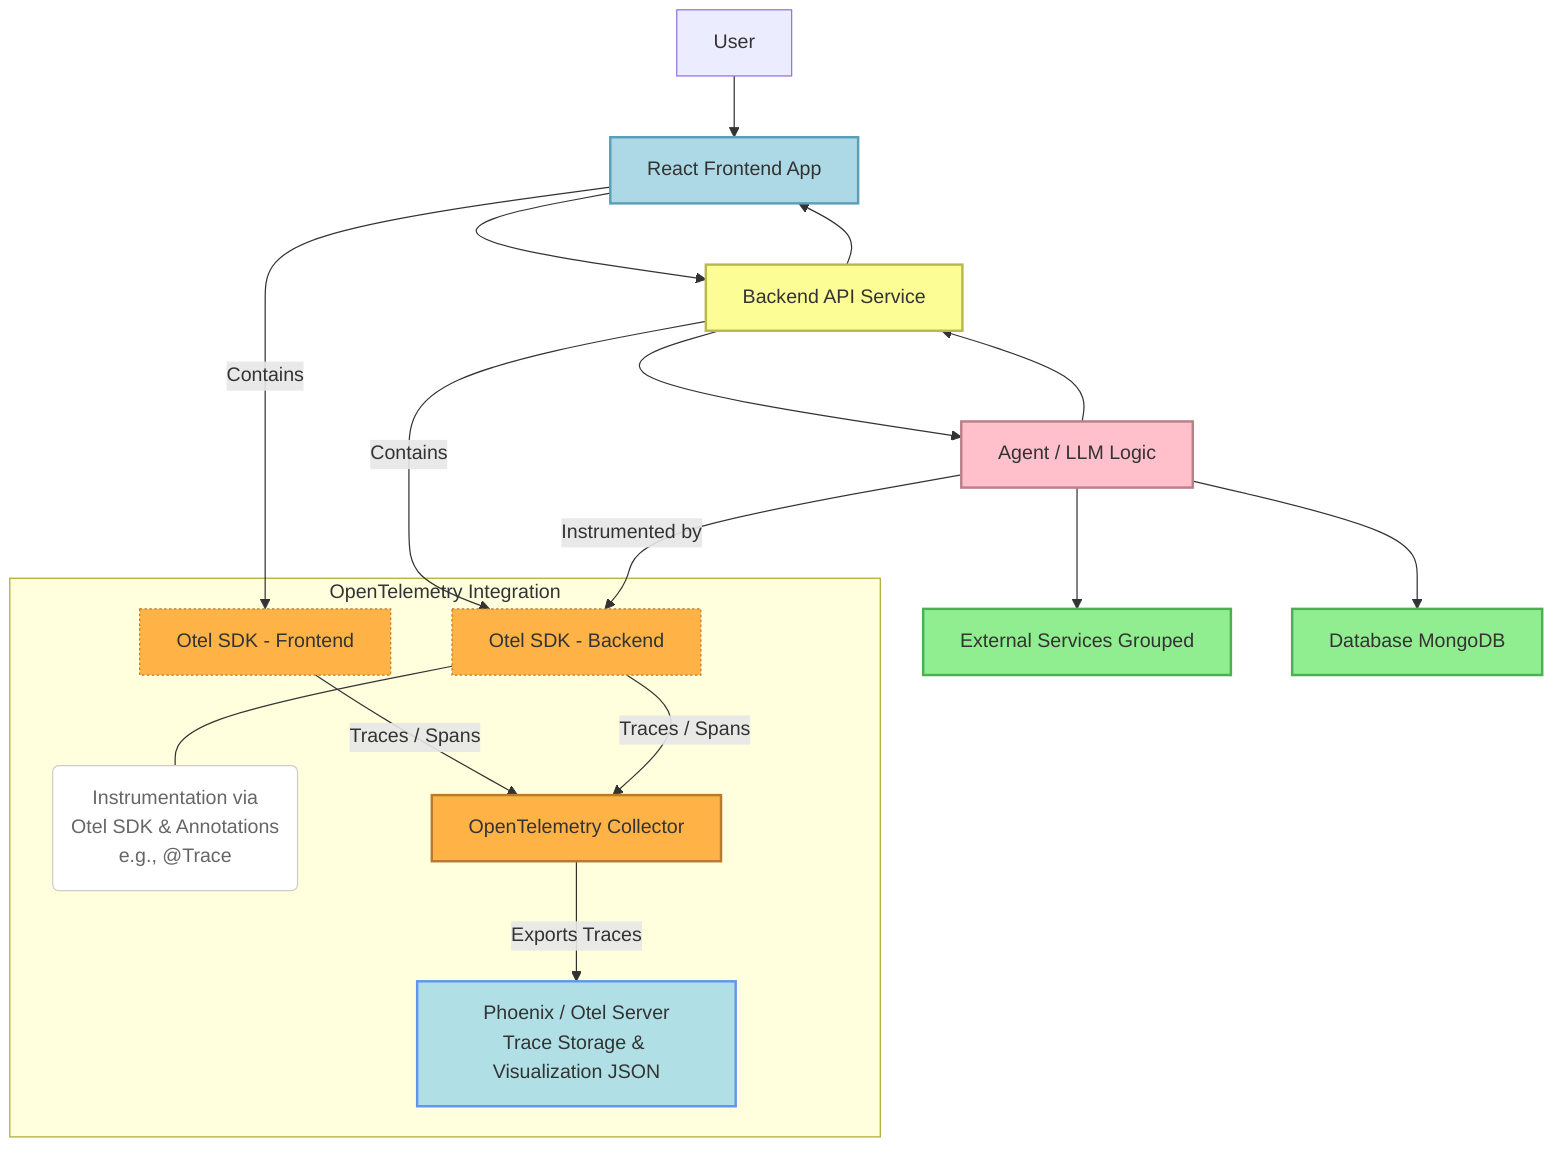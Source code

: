 ---
config:
  flowchart:
    curve: basis
---
%%{
  init: {
    'theme': 'base',
    'themeVariables': {
      'fontFamily': 'Comic Sans MS, cursive',
      'fontSize': '16px',
      'primaryColor': '#FDFD96',        # Light Yellow Backend
      'nodeBorder': '#383838',
      'lineColor': '#555',
      'primaryTextColor': '#333',
      'secondaryColor': '#ADD8E6',      # Light Blue Frontend
      'tertiaryColor': '#FFC0CB',       # Pink Agent Logic
      'quadraryColor': '#90EE90',       # Light Green External/DB
      'quinaryColor': '#FFB347',        # Light Orange Otel Components
      'senaryColor': '#B0E0E6'         # Powder Blue Tracing Backend
    }
  }
}%%

graph TD;

    %% Define Styles
    classDef appComponentStyle fill:#FDFD96,stroke:#B8B84E,stroke-width:2px;
    classDef frontendStyle fill:#ADD8E6,stroke:#5A9FB8,stroke-width:2px;
    classDef agentStyle fill:#FFC0CB,stroke:#B88088,stroke-width:2px;
    classDef externalDbStyle fill:#90EE90,stroke:#4CAF50,stroke-width:2px;
    classDef otelSdkStyle fill:#FFB347,stroke:#B87A30,stroke-width:1px,stroke-dasharray: 2 2; 
    classDef otelCollectorStyle fill:#FFB347,stroke:#B87A30,stroke-width:2px;
    classDef tracingBackendStyle fill:#B0E0E6,stroke:#6495ED,stroke-width:2px;

    %% Define Application Components (Simplified High Level)
    User[User];
    ReactFrontend[React Frontend App]:::frontendStyle;
    BackendAPI[Backend API Service]:::appComponentStyle;
    AgentLLMLogic[Agent / LLM Logic]:::agentStyle;
    ExternalServices[External Services Grouped]:::externalDbStyle;
    Database[Database MongoDB]:::externalDbStyle;

    %% Define Observability Components
    subgraph OpenTelemetry Integration
        direction TB
        %% SDKs are conceptually embedded
        OtelSDKFrontend[Otel SDK - Frontend]:::otelSdkStyle;
        OtelSDKBackend[Otel SDK - Backend]:::otelSdkStyle;
        %% Annotation concept note
        AnnotationNote("Instrumentation via<br/>Otel SDK & Annotations<br/>e.g., @Trace");
        style AnnotationNote fill:#fff,stroke:#ccc,stroke-width:1px,color:#666;


        %% Optional Collector Pattern
        OtelCollector[OpenTelemetry Collector]:::otelCollectorStyle;

        %% Tracing Backend
        TracingBackend["Phoenix / Otel Server<br/>Trace Storage & Visualization JSON"]:::tracingBackendStyle;

        %% Link annotation note conceptually to SDK
        OtelSDKBackend --- AnnotationNote;
    end


    %% Show Request Flow (Simplified)
    User --> ReactFrontend;
    ReactFrontend --> BackendAPI;
    BackendAPI --> AgentLLMLogic;
    AgentLLMLogic --> ExternalServices;
    AgentLLMLogic --> Database;
    AgentLLMLogic --> BackendAPI;
    BackendAPI --> ReactFrontend;


    %% Show Telemetry Flow (Traces/Spans)
    ReactFrontend -- Contains --> OtelSDKFrontend;
    BackendAPI -- Contains --> OtelSDKBackend;
    AgentLLMLogic -- Instrumented by --> OtelSDKBackend;

    %% SDKs send data to Collector
    OtelSDKFrontend -- Traces / Spans --> OtelCollector;
    OtelSDKBackend -- Traces / Spans --> OtelCollector;

    %% Collector sends data to Tracing Backend
    OtelCollector -- Exports Traces --> TracingBackend;